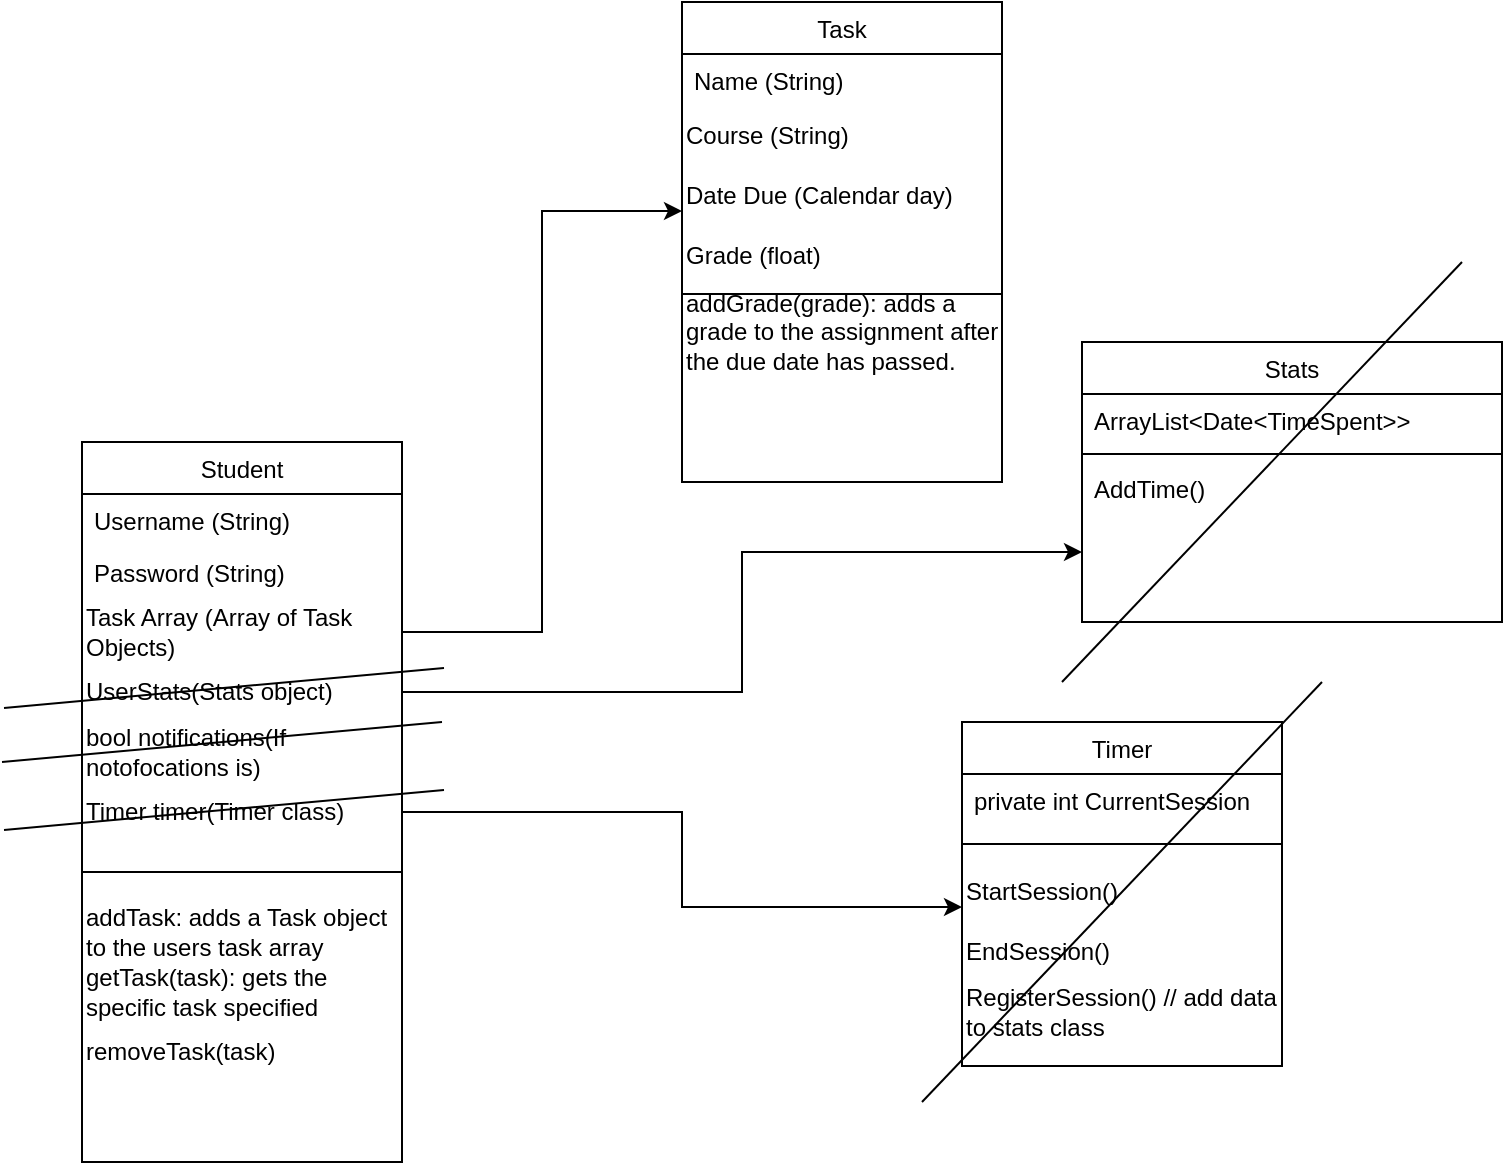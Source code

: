 <mxfile version="17.1.0" type="github">
  <diagram id="C5RBs43oDa-KdzZeNtuy" name="Page-1">
    <mxGraphModel dx="1153" dy="618" grid="1" gridSize="10" guides="1" tooltips="1" connect="1" arrows="1" fold="1" page="1" pageScale="1" pageWidth="827" pageHeight="1169" math="0" shadow="0">
      <root>
        <mxCell id="WIyWlLk6GJQsqaUBKTNV-0" />
        <mxCell id="WIyWlLk6GJQsqaUBKTNV-1" parent="WIyWlLk6GJQsqaUBKTNV-0" />
        <mxCell id="zkfFHV4jXpPFQw0GAbJ--6" value="Student" style="swimlane;fontStyle=0;align=center;verticalAlign=top;childLayout=stackLayout;horizontal=1;startSize=26;horizontalStack=0;resizeParent=1;resizeLast=0;collapsible=1;marginBottom=0;rounded=0;shadow=0;strokeWidth=1;" parent="WIyWlLk6GJQsqaUBKTNV-1" vertex="1">
          <mxGeometry x="60" y="280" width="160" height="360" as="geometry">
            <mxRectangle x="130" y="380" width="160" height="26" as="alternateBounds" />
          </mxGeometry>
        </mxCell>
        <mxCell id="zkfFHV4jXpPFQw0GAbJ--7" value="Username (String)&#xa;" style="text;align=left;verticalAlign=top;spacingLeft=4;spacingRight=4;overflow=hidden;rotatable=0;points=[[0,0.5],[1,0.5]];portConstraint=eastwest;" parent="zkfFHV4jXpPFQw0GAbJ--6" vertex="1">
          <mxGeometry y="26" width="160" height="26" as="geometry" />
        </mxCell>
        <mxCell id="zkfFHV4jXpPFQw0GAbJ--8" value="Password (String)&#xa;" style="text;align=left;verticalAlign=top;spacingLeft=4;spacingRight=4;overflow=hidden;rotatable=0;points=[[0,0.5],[1,0.5]];portConstraint=eastwest;rounded=0;shadow=0;html=0;" parent="zkfFHV4jXpPFQw0GAbJ--6" vertex="1">
          <mxGeometry y="52" width="160" height="28" as="geometry" />
        </mxCell>
        <mxCell id="z_6-OZXvAL_A87N2qDJ--1" value="Task Array (Array of Task Objects)" style="text;html=1;strokeColor=none;fillColor=none;align=left;verticalAlign=middle;whiteSpace=wrap;rounded=0;" parent="zkfFHV4jXpPFQw0GAbJ--6" vertex="1">
          <mxGeometry y="80" width="160" height="30" as="geometry" />
        </mxCell>
        <mxCell id="z_6-OZXvAL_A87N2qDJ--2" value="UserStats(Stats object)" style="text;html=1;strokeColor=none;fillColor=none;align=left;verticalAlign=middle;whiteSpace=wrap;rounded=0;" parent="zkfFHV4jXpPFQw0GAbJ--6" vertex="1">
          <mxGeometry y="110" width="160" height="30" as="geometry" />
        </mxCell>
        <mxCell id="rRQpMBnb6g6tB6AuOxDo-3" value="bool notifications(If notofocations is)" style="text;html=1;strokeColor=none;fillColor=none;align=left;verticalAlign=middle;whiteSpace=wrap;rounded=0;" parent="zkfFHV4jXpPFQw0GAbJ--6" vertex="1">
          <mxGeometry y="140" width="160" height="30" as="geometry" />
        </mxCell>
        <mxCell id="rRQpMBnb6g6tB6AuOxDo-4" value="Timer timer(Timer class)" style="text;html=1;strokeColor=none;fillColor=none;align=left;verticalAlign=middle;whiteSpace=wrap;rounded=0;" parent="zkfFHV4jXpPFQw0GAbJ--6" vertex="1">
          <mxGeometry y="170" width="160" height="30" as="geometry" />
        </mxCell>
        <mxCell id="zkfFHV4jXpPFQw0GAbJ--9" value="" style="line;html=1;strokeWidth=1;align=left;verticalAlign=middle;spacingTop=-1;spacingLeft=3;spacingRight=3;rotatable=0;labelPosition=right;points=[];portConstraint=eastwest;" parent="zkfFHV4jXpPFQw0GAbJ--6" vertex="1">
          <mxGeometry y="200" width="160" height="30" as="geometry" />
        </mxCell>
        <mxCell id="z_6-OZXvAL_A87N2qDJ--5" value="addTask: adds a Task object to the users task array" style="text;html=1;strokeColor=none;fillColor=none;align=left;verticalAlign=middle;whiteSpace=wrap;rounded=0;" parent="zkfFHV4jXpPFQw0GAbJ--6" vertex="1">
          <mxGeometry y="230" width="160" height="30" as="geometry" />
        </mxCell>
        <mxCell id="z_6-OZXvAL_A87N2qDJ--7" value="getTask(task): gets the specific task specified" style="text;html=1;strokeColor=none;fillColor=none;align=left;verticalAlign=middle;whiteSpace=wrap;rounded=0;" parent="zkfFHV4jXpPFQw0GAbJ--6" vertex="1">
          <mxGeometry y="260" width="160" height="30" as="geometry" />
        </mxCell>
        <mxCell id="CJdPyS4kyIqGVQgPJo-A-6" value="removeTask(task)" style="text;html=1;strokeColor=none;fillColor=none;align=left;verticalAlign=middle;whiteSpace=wrap;rounded=0;" parent="zkfFHV4jXpPFQw0GAbJ--6" vertex="1">
          <mxGeometry y="290" width="160" height="30" as="geometry" />
        </mxCell>
        <mxCell id="zkfFHV4jXpPFQw0GAbJ--13" value="Stats" style="swimlane;fontStyle=0;align=center;verticalAlign=top;childLayout=stackLayout;horizontal=1;startSize=26;horizontalStack=0;resizeParent=1;resizeLast=0;collapsible=1;marginBottom=0;rounded=0;shadow=0;strokeWidth=1;" parent="WIyWlLk6GJQsqaUBKTNV-1" vertex="1">
          <mxGeometry x="560" y="230" width="210" height="140" as="geometry">
            <mxRectangle x="340" y="380" width="170" height="26" as="alternateBounds" />
          </mxGeometry>
        </mxCell>
        <mxCell id="zkfFHV4jXpPFQw0GAbJ--14" value="ArrayList&lt;Date&lt;TimeSpent&gt;&gt;" style="text;align=left;verticalAlign=top;spacingLeft=4;spacingRight=4;overflow=hidden;rotatable=0;points=[[0,0.5],[1,0.5]];portConstraint=eastwest;" parent="zkfFHV4jXpPFQw0GAbJ--13" vertex="1">
          <mxGeometry y="26" width="210" height="26" as="geometry" />
        </mxCell>
        <mxCell id="zkfFHV4jXpPFQw0GAbJ--15" value="" style="line;html=1;strokeWidth=1;align=left;verticalAlign=middle;spacingTop=-1;spacingLeft=3;spacingRight=3;rotatable=0;labelPosition=right;points=[];portConstraint=eastwest;" parent="zkfFHV4jXpPFQw0GAbJ--13" vertex="1">
          <mxGeometry y="52" width="210" height="8" as="geometry" />
        </mxCell>
        <mxCell id="_S9S0cc6QKzo3zYRthfE-3" value="AddTime()" style="text;align=left;verticalAlign=top;spacingLeft=4;spacingRight=4;overflow=hidden;rotatable=0;points=[[0,0.5],[1,0.5]];portConstraint=eastwest;" parent="zkfFHV4jXpPFQw0GAbJ--13" vertex="1">
          <mxGeometry y="60" width="210" height="26" as="geometry" />
        </mxCell>
        <mxCell id="cJMBG6gl9m8TmGLt3Sab-1" value="Timer" style="swimlane;fontStyle=0;align=center;verticalAlign=top;childLayout=stackLayout;horizontal=1;startSize=26;horizontalStack=0;resizeParent=1;resizeLast=0;collapsible=1;marginBottom=0;rounded=0;shadow=0;strokeWidth=1;" parent="WIyWlLk6GJQsqaUBKTNV-1" vertex="1">
          <mxGeometry x="500" y="420" width="160" height="172" as="geometry">
            <mxRectangle x="130" y="380" width="160" height="26" as="alternateBounds" />
          </mxGeometry>
        </mxCell>
        <mxCell id="cJMBG6gl9m8TmGLt3Sab-2" value="private int CurrentSession" style="text;align=left;verticalAlign=top;spacingLeft=4;spacingRight=4;overflow=hidden;rotatable=0;points=[[0,0.5],[1,0.5]];portConstraint=eastwest;" parent="cJMBG6gl9m8TmGLt3Sab-1" vertex="1">
          <mxGeometry y="26" width="160" height="26" as="geometry" />
        </mxCell>
        <mxCell id="cJMBG6gl9m8TmGLt3Sab-7" value="" style="line;html=1;strokeWidth=1;align=left;verticalAlign=middle;spacingTop=-1;spacingLeft=3;spacingRight=3;rotatable=0;labelPosition=right;points=[];portConstraint=eastwest;" parent="cJMBG6gl9m8TmGLt3Sab-1" vertex="1">
          <mxGeometry y="52" width="160" height="18" as="geometry" />
        </mxCell>
        <mxCell id="cJMBG6gl9m8TmGLt3Sab-8" value="StartSession()" style="text;html=1;strokeColor=none;fillColor=none;align=left;verticalAlign=middle;whiteSpace=wrap;rounded=0;" parent="cJMBG6gl9m8TmGLt3Sab-1" vertex="1">
          <mxGeometry y="70" width="160" height="30" as="geometry" />
        </mxCell>
        <mxCell id="cJMBG6gl9m8TmGLt3Sab-9" value="EndSession()" style="text;html=1;strokeColor=none;fillColor=none;align=left;verticalAlign=middle;whiteSpace=wrap;rounded=0;" parent="cJMBG6gl9m8TmGLt3Sab-1" vertex="1">
          <mxGeometry y="100" width="160" height="30" as="geometry" />
        </mxCell>
        <mxCell id="cJMBG6gl9m8TmGLt3Sab-10" value="RegisterSession() // add data to stats class" style="text;html=1;strokeColor=none;fillColor=none;align=left;verticalAlign=middle;whiteSpace=wrap;rounded=0;" parent="cJMBG6gl9m8TmGLt3Sab-1" vertex="1">
          <mxGeometry y="130" width="160" height="30" as="geometry" />
        </mxCell>
        <mxCell id="rRQpMBnb6g6tB6AuOxDo-0" value="Task" style="swimlane;fontStyle=0;align=center;verticalAlign=top;childLayout=stackLayout;horizontal=1;startSize=26;horizontalStack=0;resizeParent=1;resizeLast=0;collapsible=1;marginBottom=0;rounded=0;shadow=0;strokeWidth=1;" parent="WIyWlLk6GJQsqaUBKTNV-1" vertex="1">
          <mxGeometry x="360" y="60" width="160" height="240" as="geometry">
            <mxRectangle x="340" y="380" width="170" height="26" as="alternateBounds" />
          </mxGeometry>
        </mxCell>
        <mxCell id="rRQpMBnb6g6tB6AuOxDo-1" value="Name (String)&#xa;" style="text;align=left;verticalAlign=top;spacingLeft=4;spacingRight=4;overflow=hidden;rotatable=0;points=[[0,0.5],[1,0.5]];portConstraint=eastwest;" parent="rRQpMBnb6g6tB6AuOxDo-0" vertex="1">
          <mxGeometry y="26" width="160" height="26" as="geometry" />
        </mxCell>
        <mxCell id="CJdPyS4kyIqGVQgPJo-A-0" value="Course (String)" style="text;html=1;strokeColor=none;fillColor=none;align=left;verticalAlign=middle;whiteSpace=wrap;rounded=0;" parent="rRQpMBnb6g6tB6AuOxDo-0" vertex="1">
          <mxGeometry y="52" width="160" height="30" as="geometry" />
        </mxCell>
        <mxCell id="CJdPyS4kyIqGVQgPJo-A-1" value="Date Due (Calendar day)" style="text;html=1;strokeColor=none;fillColor=none;align=left;verticalAlign=middle;whiteSpace=wrap;rounded=0;" parent="rRQpMBnb6g6tB6AuOxDo-0" vertex="1">
          <mxGeometry y="82" width="160" height="30" as="geometry" />
        </mxCell>
        <mxCell id="CJdPyS4kyIqGVQgPJo-A-3" value="Grade (float)" style="text;html=1;strokeColor=none;fillColor=none;align=left;verticalAlign=middle;whiteSpace=wrap;rounded=0;" parent="rRQpMBnb6g6tB6AuOxDo-0" vertex="1">
          <mxGeometry y="112" width="160" height="30" as="geometry" />
        </mxCell>
        <mxCell id="rRQpMBnb6g6tB6AuOxDo-2" value="" style="line;html=1;strokeWidth=1;align=left;verticalAlign=middle;spacingTop=-1;spacingLeft=3;spacingRight=3;rotatable=0;labelPosition=right;points=[];portConstraint=eastwest;" parent="rRQpMBnb6g6tB6AuOxDo-0" vertex="1">
          <mxGeometry y="142" width="160" height="8" as="geometry" />
        </mxCell>
        <mxCell id="CJdPyS4kyIqGVQgPJo-A-7" value="addGrade(grade): adds a grade to the assignment after the due date has passed." style="text;html=1;strokeColor=none;fillColor=none;align=left;verticalAlign=middle;whiteSpace=wrap;rounded=0;" parent="rRQpMBnb6g6tB6AuOxDo-0" vertex="1">
          <mxGeometry y="150" width="160" height="30" as="geometry" />
        </mxCell>
        <mxCell id="_S9S0cc6QKzo3zYRthfE-0" style="edgeStyle=orthogonalEdgeStyle;rounded=0;orthogonalLoop=1;jettySize=auto;html=1;entryX=0;entryY=0.75;entryDx=0;entryDy=0;" parent="WIyWlLk6GJQsqaUBKTNV-1" source="z_6-OZXvAL_A87N2qDJ--2" target="zkfFHV4jXpPFQw0GAbJ--13" edge="1">
          <mxGeometry relative="1" as="geometry" />
        </mxCell>
        <mxCell id="_S9S0cc6QKzo3zYRthfE-1" style="edgeStyle=orthogonalEdgeStyle;rounded=0;orthogonalLoop=1;jettySize=auto;html=1;entryX=0;entryY=0.75;entryDx=0;entryDy=0;" parent="WIyWlLk6GJQsqaUBKTNV-1" source="rRQpMBnb6g6tB6AuOxDo-4" target="cJMBG6gl9m8TmGLt3Sab-8" edge="1">
          <mxGeometry relative="1" as="geometry" />
        </mxCell>
        <mxCell id="_S9S0cc6QKzo3zYRthfE-2" style="edgeStyle=orthogonalEdgeStyle;rounded=0;orthogonalLoop=1;jettySize=auto;html=1;entryX=0;entryY=0.75;entryDx=0;entryDy=0;" parent="WIyWlLk6GJQsqaUBKTNV-1" source="z_6-OZXvAL_A87N2qDJ--1" target="CJdPyS4kyIqGVQgPJo-A-1" edge="1">
          <mxGeometry relative="1" as="geometry">
            <mxPoint x="360" y="220" as="targetPoint" />
            <Array as="points">
              <mxPoint x="290" y="375" />
              <mxPoint x="290" y="165" />
            </Array>
          </mxGeometry>
        </mxCell>
        <mxCell id="xhXCnQHduvCe55BTemrV-1" value="" style="endArrow=none;html=1;rounded=0;" edge="1" parent="WIyWlLk6GJQsqaUBKTNV-1">
          <mxGeometry width="50" height="50" relative="1" as="geometry">
            <mxPoint x="480" y="610" as="sourcePoint" />
            <mxPoint x="680" y="400" as="targetPoint" />
          </mxGeometry>
        </mxCell>
        <mxCell id="xhXCnQHduvCe55BTemrV-2" value="" style="endArrow=none;html=1;rounded=0;" edge="1" parent="WIyWlLk6GJQsqaUBKTNV-1">
          <mxGeometry width="50" height="50" relative="1" as="geometry">
            <mxPoint x="20" y="440" as="sourcePoint" />
            <mxPoint x="240" y="420" as="targetPoint" />
          </mxGeometry>
        </mxCell>
        <mxCell id="xhXCnQHduvCe55BTemrV-4" value="" style="endArrow=none;html=1;rounded=0;" edge="1" parent="WIyWlLk6GJQsqaUBKTNV-1">
          <mxGeometry width="50" height="50" relative="1" as="geometry">
            <mxPoint x="21" y="474" as="sourcePoint" />
            <mxPoint x="241" y="454" as="targetPoint" />
          </mxGeometry>
        </mxCell>
        <mxCell id="xhXCnQHduvCe55BTemrV-5" value="" style="endArrow=none;html=1;rounded=0;" edge="1" parent="WIyWlLk6GJQsqaUBKTNV-1">
          <mxGeometry width="50" height="50" relative="1" as="geometry">
            <mxPoint x="21.0" y="413" as="sourcePoint" />
            <mxPoint x="241.0" y="393" as="targetPoint" />
          </mxGeometry>
        </mxCell>
        <mxCell id="xhXCnQHduvCe55BTemrV-6" value="" style="endArrow=none;html=1;rounded=0;" edge="1" parent="WIyWlLk6GJQsqaUBKTNV-1">
          <mxGeometry width="50" height="50" relative="1" as="geometry">
            <mxPoint x="550" y="400" as="sourcePoint" />
            <mxPoint x="750" y="190" as="targetPoint" />
          </mxGeometry>
        </mxCell>
      </root>
    </mxGraphModel>
  </diagram>
</mxfile>
